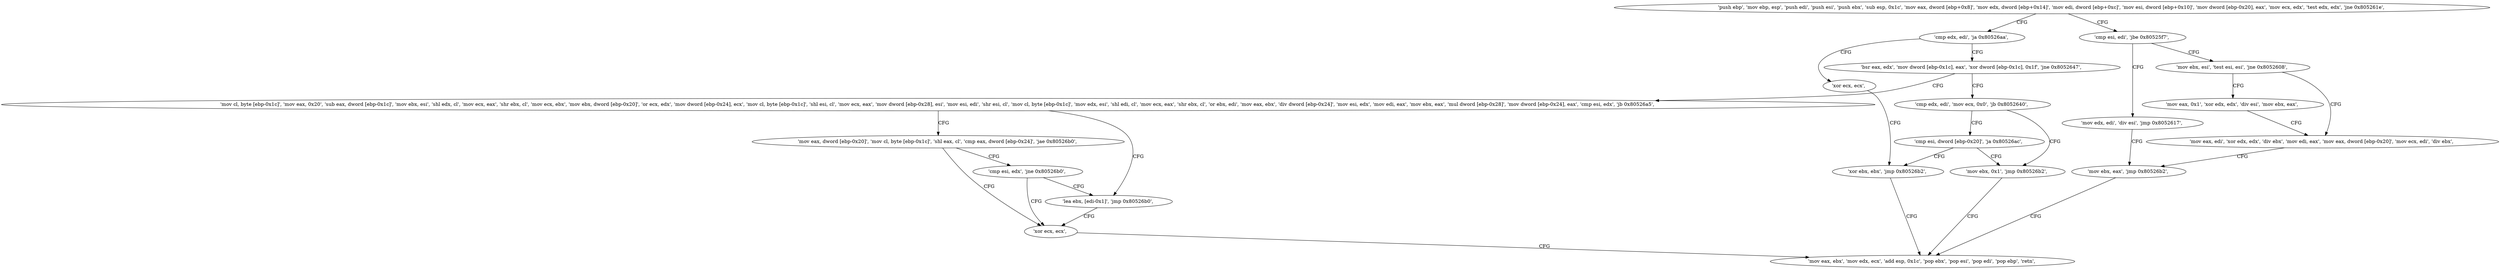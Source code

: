 digraph "func" {
"134555087" [label = "'push ebp', 'mov ebp, esp', 'push edi', 'push esi', 'push ebx', 'sub esp, 0x1c', 'mov eax, dword [ebp+0x8]', 'mov edx, dword [ebp+0x14]', 'mov edi, dword [ebp+0xc]', 'mov esi, dword [ebp+0x10]', 'mov dword [ebp-0x20], eax', 'mov ecx, edx', 'test edx, edx', 'jne 0x805261e', " ]
"134555166" [label = "'cmp edx, edi', 'ja 0x80526aa', " ]
"134555117" [label = "'cmp esi, edi', 'jbe 0x80525f7', " ]
"134555306" [label = "'xor ecx, ecx', " ]
"134555174" [label = "'bsr eax, edx', 'mov dword [ebp-0x1c], eax', 'xor dword [ebp-0x1c], 0x1f', 'jne 0x8052647', " ]
"134555127" [label = "'mov ebx, esi', 'test esi, esi', 'jne 0x8052608', " ]
"134555121" [label = "'mov edx, edi', 'div esi', 'jmp 0x8052617', " ]
"134555308" [label = "'xor ebx, ebx', 'jmp 0x80526b2', " ]
"134555207" [label = "'mov cl, byte [ebp-0x1c]', 'mov eax, 0x20', 'sub eax, dword [ebp-0x1c]', 'mov ebx, esi', 'shl edx, cl', 'mov ecx, eax', 'shr ebx, cl', 'mov ecx, ebx', 'mov ebx, dword [ebp-0x20]', 'or ecx, edx', 'mov dword [ebp-0x24], ecx', 'mov cl, byte [ebp-0x1c]', 'shl esi, cl', 'mov ecx, eax', 'mov dword [ebp-0x28], esi', 'mov esi, edi', 'shr esi, cl', 'mov cl, byte [ebp-0x1c]', 'mov edx, esi', 'shl edi, cl', 'mov ecx, eax', 'shr ebx, cl', 'or ebx, edi', 'mov eax, ebx', 'div dword [ebp-0x24]', 'mov esi, edx', 'mov edi, eax', 'mov ebx, eax', 'mul dword [ebp-0x28]', 'mov dword [ebp-0x24], eax', 'cmp esi, edx', 'jb 0x80526a5', " ]
"134555186" [label = "'cmp edx, edi', 'mov ecx, 0x0', 'jb 0x8052640', " ]
"134555144" [label = "'mov eax, edi', 'xor edx, edx', 'div ebx', 'mov edi, eax', 'mov eax, dword [ebp-0x20]', 'mov ecx, edi', 'div ebx', " ]
"134555133" [label = "'mov eax, 0x1', 'xor edx, edx', 'div esi', 'mov ebx, eax', " ]
"134555159" [label = "'mov ebx, eax', 'jmp 0x80526b2', " ]
"134555314" [label = "'mov eax, ebx', 'mov edx, ecx', 'add esp, 0x1c', 'pop ebx', 'pop esi', 'pop edi', 'pop ebp', 'retn', " ]
"134555301" [label = "'lea ebx, [edi-0x1]', 'jmp 0x80526b0', " ]
"134555284" [label = "'mov eax, dword [ebp-0x20]', 'mov cl, byte [ebp-0x1c]', 'shl eax, cl', 'cmp eax, dword [ebp-0x24]', 'jae 0x80526b0', " ]
"134555200" [label = "'mov ebx, 0x1', 'jmp 0x80526b2', " ]
"134555195" [label = "'cmp esi, dword [ebp-0x20]', 'ja 0x80526ac', " ]
"134555312" [label = "'xor ecx, ecx', " ]
"134555297" [label = "'cmp esi, edx', 'jne 0x80526b0', " ]
"134555087" -> "134555166" [ label = "CFG" ]
"134555087" -> "134555117" [ label = "CFG" ]
"134555166" -> "134555306" [ label = "CFG" ]
"134555166" -> "134555174" [ label = "CFG" ]
"134555117" -> "134555127" [ label = "CFG" ]
"134555117" -> "134555121" [ label = "CFG" ]
"134555306" -> "134555308" [ label = "CFG" ]
"134555174" -> "134555207" [ label = "CFG" ]
"134555174" -> "134555186" [ label = "CFG" ]
"134555127" -> "134555144" [ label = "CFG" ]
"134555127" -> "134555133" [ label = "CFG" ]
"134555121" -> "134555159" [ label = "CFG" ]
"134555308" -> "134555314" [ label = "CFG" ]
"134555207" -> "134555301" [ label = "CFG" ]
"134555207" -> "134555284" [ label = "CFG" ]
"134555186" -> "134555200" [ label = "CFG" ]
"134555186" -> "134555195" [ label = "CFG" ]
"134555144" -> "134555159" [ label = "CFG" ]
"134555133" -> "134555144" [ label = "CFG" ]
"134555159" -> "134555314" [ label = "CFG" ]
"134555301" -> "134555312" [ label = "CFG" ]
"134555284" -> "134555312" [ label = "CFG" ]
"134555284" -> "134555297" [ label = "CFG" ]
"134555200" -> "134555314" [ label = "CFG" ]
"134555195" -> "134555308" [ label = "CFG" ]
"134555195" -> "134555200" [ label = "CFG" ]
"134555312" -> "134555314" [ label = "CFG" ]
"134555297" -> "134555312" [ label = "CFG" ]
"134555297" -> "134555301" [ label = "CFG" ]
}
